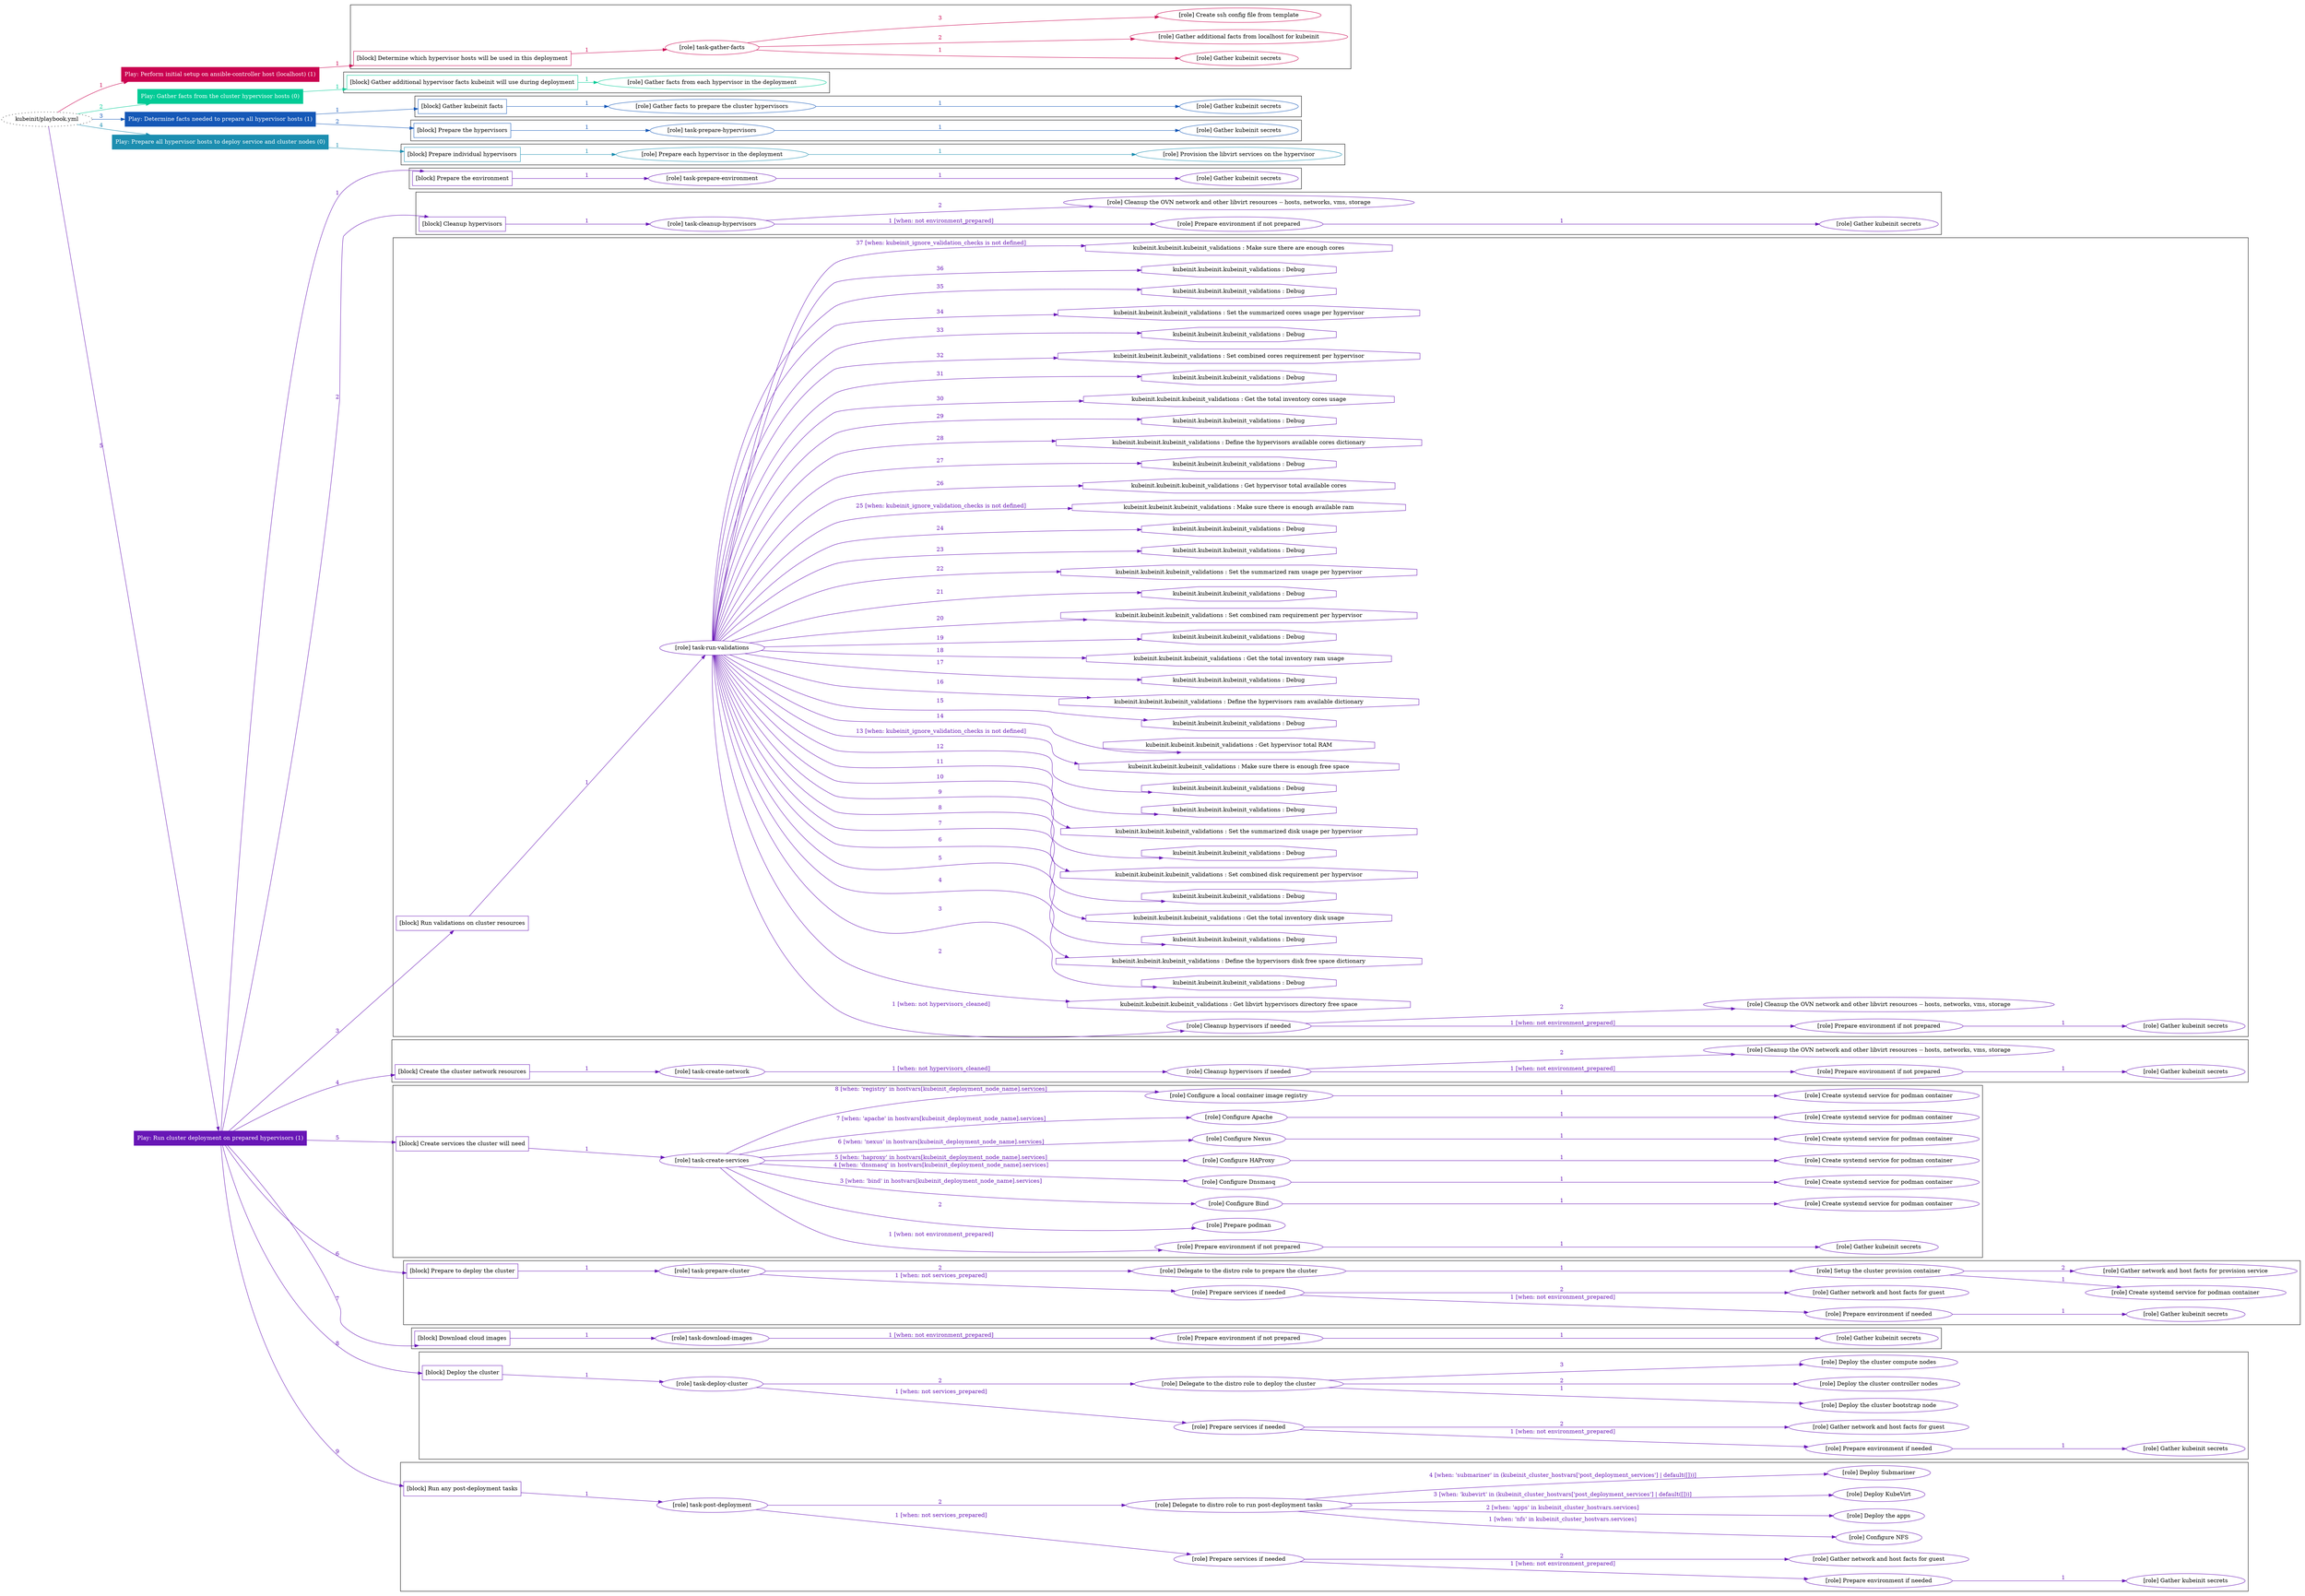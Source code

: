 digraph {
	graph [concentrate=true ordering=in rankdir=LR ratio=fill]
	edge [esep=5 sep=10]
	"kubeinit/playbook.yml" [URL="/home/runner/work/kubeinit/kubeinit/kubeinit/playbook.yml" id=playbook_4b9fd398 style=dotted]
	"kubeinit/playbook.yml" -> play_5aa6f167 [label="1 " color="#ca0250" fontcolor="#ca0250" id=edge_0cb4ade7 labeltooltip="1 " tooltip="1 "]
	subgraph "Play: Perform initial setup on ansible-controller host (localhost) (1)" {
		play_5aa6f167 [label="Play: Perform initial setup on ansible-controller host (localhost) (1)" URL="/home/runner/work/kubeinit/kubeinit/kubeinit/playbook.yml" color="#ca0250" fontcolor="#ffffff" id=play_5aa6f167 shape=box style=filled tooltip=localhost]
		play_5aa6f167 -> block_854b59ae [label=1 color="#ca0250" fontcolor="#ca0250" id=edge_62a5d558 labeltooltip=1 tooltip=1]
		subgraph cluster_block_854b59ae {
			block_854b59ae [label="[block] Determine which hypervisor hosts will be used in this deployment" URL="/home/runner/work/kubeinit/kubeinit/kubeinit/playbook.yml" color="#ca0250" id=block_854b59ae labeltooltip="Determine which hypervisor hosts will be used in this deployment" shape=box tooltip="Determine which hypervisor hosts will be used in this deployment"]
			block_854b59ae -> role_42f59975 [label="1 " color="#ca0250" fontcolor="#ca0250" id=edge_74d5188b labeltooltip="1 " tooltip="1 "]
			subgraph "task-gather-facts" {
				role_42f59975 [label="[role] task-gather-facts" URL="/home/runner/work/kubeinit/kubeinit/kubeinit/playbook.yml" color="#ca0250" id=role_42f59975 tooltip="task-gather-facts"]
				role_42f59975 -> role_5605d926 [label="1 " color="#ca0250" fontcolor="#ca0250" id=edge_da28fc6e labeltooltip="1 " tooltip="1 "]
				subgraph "Gather kubeinit secrets" {
					role_5605d926 [label="[role] Gather kubeinit secrets" URL="/home/runner/.ansible/collections/ansible_collections/kubeinit/kubeinit/roles/kubeinit_prepare/tasks/build_hypervisors_group.yml" color="#ca0250" id=role_5605d926 tooltip="Gather kubeinit secrets"]
				}
				role_42f59975 -> role_4a106a6d [label="2 " color="#ca0250" fontcolor="#ca0250" id=edge_69b5c161 labeltooltip="2 " tooltip="2 "]
				subgraph "Gather additional facts from localhost for kubeinit" {
					role_4a106a6d [label="[role] Gather additional facts from localhost for kubeinit" URL="/home/runner/.ansible/collections/ansible_collections/kubeinit/kubeinit/roles/kubeinit_prepare/tasks/build_hypervisors_group.yml" color="#ca0250" id=role_4a106a6d tooltip="Gather additional facts from localhost for kubeinit"]
				}
				role_42f59975 -> role_3ba9b33e [label="3 " color="#ca0250" fontcolor="#ca0250" id=edge_893f7b3b labeltooltip="3 " tooltip="3 "]
				subgraph "Create ssh config file from template" {
					role_3ba9b33e [label="[role] Create ssh config file from template" URL="/home/runner/.ansible/collections/ansible_collections/kubeinit/kubeinit/roles/kubeinit_prepare/tasks/build_hypervisors_group.yml" color="#ca0250" id=role_3ba9b33e tooltip="Create ssh config file from template"]
				}
			}
		}
	}
	"kubeinit/playbook.yml" -> play_45c9241d [label="2 " color="#01cb96" fontcolor="#01cb96" id=edge_920a8e58 labeltooltip="2 " tooltip="2 "]
	subgraph "Play: Gather facts from the cluster hypervisor hosts (0)" {
		play_45c9241d [label="Play: Gather facts from the cluster hypervisor hosts (0)" URL="/home/runner/work/kubeinit/kubeinit/kubeinit/playbook.yml" color="#01cb96" fontcolor="#ffffff" id=play_45c9241d shape=box style=filled tooltip="Play: Gather facts from the cluster hypervisor hosts (0)"]
		play_45c9241d -> block_fe515e55 [label=1 color="#01cb96" fontcolor="#01cb96" id=edge_72567057 labeltooltip=1 tooltip=1]
		subgraph cluster_block_fe515e55 {
			block_fe515e55 [label="[block] Gather additional hypervisor facts kubeinit will use during deployment" URL="/home/runner/work/kubeinit/kubeinit/kubeinit/playbook.yml" color="#01cb96" id=block_fe515e55 labeltooltip="Gather additional hypervisor facts kubeinit will use during deployment" shape=box tooltip="Gather additional hypervisor facts kubeinit will use during deployment"]
			block_fe515e55 -> role_fd2550eb [label="1 " color="#01cb96" fontcolor="#01cb96" id=edge_604b3c95 labeltooltip="1 " tooltip="1 "]
			subgraph "Gather facts from each hypervisor in the deployment" {
				role_fd2550eb [label="[role] Gather facts from each hypervisor in the deployment" URL="/home/runner/work/kubeinit/kubeinit/kubeinit/playbook.yml" color="#01cb96" id=role_fd2550eb tooltip="Gather facts from each hypervisor in the deployment"]
			}
		}
	}
	"kubeinit/playbook.yml" -> play_176a9fb2 [label="3 " color="#1558b7" fontcolor="#1558b7" id=edge_0153c66b labeltooltip="3 " tooltip="3 "]
	subgraph "Play: Determine facts needed to prepare all hypervisor hosts (1)" {
		play_176a9fb2 [label="Play: Determine facts needed to prepare all hypervisor hosts (1)" URL="/home/runner/work/kubeinit/kubeinit/kubeinit/playbook.yml" color="#1558b7" fontcolor="#ffffff" id=play_176a9fb2 shape=box style=filled tooltip=localhost]
		play_176a9fb2 -> block_7828d097 [label=1 color="#1558b7" fontcolor="#1558b7" id=edge_708eae1b labeltooltip=1 tooltip=1]
		subgraph cluster_block_7828d097 {
			block_7828d097 [label="[block] Gather kubeinit facts" URL="/home/runner/work/kubeinit/kubeinit/kubeinit/playbook.yml" color="#1558b7" id=block_7828d097 labeltooltip="Gather kubeinit facts" shape=box tooltip="Gather kubeinit facts"]
			block_7828d097 -> role_da270662 [label="1 " color="#1558b7" fontcolor="#1558b7" id=edge_841ef7ec labeltooltip="1 " tooltip="1 "]
			subgraph "Gather facts to prepare the cluster hypervisors" {
				role_da270662 [label="[role] Gather facts to prepare the cluster hypervisors" URL="/home/runner/work/kubeinit/kubeinit/kubeinit/playbook.yml" color="#1558b7" id=role_da270662 tooltip="Gather facts to prepare the cluster hypervisors"]
				role_da270662 -> role_55a5bcba [label="1 " color="#1558b7" fontcolor="#1558b7" id=edge_6f4fa51b labeltooltip="1 " tooltip="1 "]
				subgraph "Gather kubeinit secrets" {
					role_55a5bcba [label="[role] Gather kubeinit secrets" URL="/home/runner/.ansible/collections/ansible_collections/kubeinit/kubeinit/roles/kubeinit_prepare/tasks/gather_kubeinit_facts.yml" color="#1558b7" id=role_55a5bcba tooltip="Gather kubeinit secrets"]
				}
			}
		}
		play_176a9fb2 -> block_3b40f51b [label=2 color="#1558b7" fontcolor="#1558b7" id=edge_6f5d68e7 labeltooltip=2 tooltip=2]
		subgraph cluster_block_3b40f51b {
			block_3b40f51b [label="[block] Prepare the hypervisors" URL="/home/runner/work/kubeinit/kubeinit/kubeinit/playbook.yml" color="#1558b7" id=block_3b40f51b labeltooltip="Prepare the hypervisors" shape=box tooltip="Prepare the hypervisors"]
			block_3b40f51b -> role_91fe2e4d [label="1 " color="#1558b7" fontcolor="#1558b7" id=edge_e751c47e labeltooltip="1 " tooltip="1 "]
			subgraph "task-prepare-hypervisors" {
				role_91fe2e4d [label="[role] task-prepare-hypervisors" URL="/home/runner/work/kubeinit/kubeinit/kubeinit/playbook.yml" color="#1558b7" id=role_91fe2e4d tooltip="task-prepare-hypervisors"]
				role_91fe2e4d -> role_b07d0814 [label="1 " color="#1558b7" fontcolor="#1558b7" id=edge_cae427a8 labeltooltip="1 " tooltip="1 "]
				subgraph "Gather kubeinit secrets" {
					role_b07d0814 [label="[role] Gather kubeinit secrets" URL="/home/runner/.ansible/collections/ansible_collections/kubeinit/kubeinit/roles/kubeinit_prepare/tasks/gather_kubeinit_facts.yml" color="#1558b7" id=role_b07d0814 tooltip="Gather kubeinit secrets"]
				}
			}
		}
	}
	"kubeinit/playbook.yml" -> play_38361a0d [label="4 " color="#1c8eb0" fontcolor="#1c8eb0" id=edge_1d2b714d labeltooltip="4 " tooltip="4 "]
	subgraph "Play: Prepare all hypervisor hosts to deploy service and cluster nodes (0)" {
		play_38361a0d [label="Play: Prepare all hypervisor hosts to deploy service and cluster nodes (0)" URL="/home/runner/work/kubeinit/kubeinit/kubeinit/playbook.yml" color="#1c8eb0" fontcolor="#ffffff" id=play_38361a0d shape=box style=filled tooltip="Play: Prepare all hypervisor hosts to deploy service and cluster nodes (0)"]
		play_38361a0d -> block_21098423 [label=1 color="#1c8eb0" fontcolor="#1c8eb0" id=edge_3583b32c labeltooltip=1 tooltip=1]
		subgraph cluster_block_21098423 {
			block_21098423 [label="[block] Prepare individual hypervisors" URL="/home/runner/work/kubeinit/kubeinit/kubeinit/playbook.yml" color="#1c8eb0" id=block_21098423 labeltooltip="Prepare individual hypervisors" shape=box tooltip="Prepare individual hypervisors"]
			block_21098423 -> role_75a0b3d0 [label="1 " color="#1c8eb0" fontcolor="#1c8eb0" id=edge_673a5496 labeltooltip="1 " tooltip="1 "]
			subgraph "Prepare each hypervisor in the deployment" {
				role_75a0b3d0 [label="[role] Prepare each hypervisor in the deployment" URL="/home/runner/work/kubeinit/kubeinit/kubeinit/playbook.yml" color="#1c8eb0" id=role_75a0b3d0 tooltip="Prepare each hypervisor in the deployment"]
				role_75a0b3d0 -> role_06b59ce9 [label="1 " color="#1c8eb0" fontcolor="#1c8eb0" id=edge_34e0ce18 labeltooltip="1 " tooltip="1 "]
				subgraph "Provision the libvirt services on the hypervisor" {
					role_06b59ce9 [label="[role] Provision the libvirt services on the hypervisor" URL="/home/runner/.ansible/collections/ansible_collections/kubeinit/kubeinit/roles/kubeinit_prepare/tasks/prepare_hypervisor.yml" color="#1c8eb0" id=role_06b59ce9 tooltip="Provision the libvirt services on the hypervisor"]
				}
			}
		}
	}
	"kubeinit/playbook.yml" -> play_bd516182 [label="5 " color="#6816b6" fontcolor="#6816b6" id=edge_8b83e8f7 labeltooltip="5 " tooltip="5 "]
	subgraph "Play: Run cluster deployment on prepared hypervisors (1)" {
		play_bd516182 [label="Play: Run cluster deployment on prepared hypervisors (1)" URL="/home/runner/work/kubeinit/kubeinit/kubeinit/playbook.yml" color="#6816b6" fontcolor="#ffffff" id=play_bd516182 shape=box style=filled tooltip=localhost]
		play_bd516182 -> block_13c7fab0 [label=1 color="#6816b6" fontcolor="#6816b6" id=edge_b3aeab70 labeltooltip=1 tooltip=1]
		subgraph cluster_block_13c7fab0 {
			block_13c7fab0 [label="[block] Prepare the environment" URL="/home/runner/work/kubeinit/kubeinit/kubeinit/playbook.yml" color="#6816b6" id=block_13c7fab0 labeltooltip="Prepare the environment" shape=box tooltip="Prepare the environment"]
			block_13c7fab0 -> role_74b79139 [label="1 " color="#6816b6" fontcolor="#6816b6" id=edge_254c5d05 labeltooltip="1 " tooltip="1 "]
			subgraph "task-prepare-environment" {
				role_74b79139 [label="[role] task-prepare-environment" URL="/home/runner/work/kubeinit/kubeinit/kubeinit/playbook.yml" color="#6816b6" id=role_74b79139 tooltip="task-prepare-environment"]
				role_74b79139 -> role_386e4df0 [label="1 " color="#6816b6" fontcolor="#6816b6" id=edge_4edc0239 labeltooltip="1 " tooltip="1 "]
				subgraph "Gather kubeinit secrets" {
					role_386e4df0 [label="[role] Gather kubeinit secrets" URL="/home/runner/.ansible/collections/ansible_collections/kubeinit/kubeinit/roles/kubeinit_prepare/tasks/gather_kubeinit_facts.yml" color="#6816b6" id=role_386e4df0 tooltip="Gather kubeinit secrets"]
				}
			}
		}
		play_bd516182 -> block_70ae5444 [label=2 color="#6816b6" fontcolor="#6816b6" id=edge_146748f3 labeltooltip=2 tooltip=2]
		subgraph cluster_block_70ae5444 {
			block_70ae5444 [label="[block] Cleanup hypervisors" URL="/home/runner/work/kubeinit/kubeinit/kubeinit/playbook.yml" color="#6816b6" id=block_70ae5444 labeltooltip="Cleanup hypervisors" shape=box tooltip="Cleanup hypervisors"]
			block_70ae5444 -> role_b530de18 [label="1 " color="#6816b6" fontcolor="#6816b6" id=edge_2765d1c0 labeltooltip="1 " tooltip="1 "]
			subgraph "task-cleanup-hypervisors" {
				role_b530de18 [label="[role] task-cleanup-hypervisors" URL="/home/runner/work/kubeinit/kubeinit/kubeinit/playbook.yml" color="#6816b6" id=role_b530de18 tooltip="task-cleanup-hypervisors"]
				role_b530de18 -> role_325f6865 [label="1 [when: not environment_prepared]" color="#6816b6" fontcolor="#6816b6" id=edge_c051638f labeltooltip="1 [when: not environment_prepared]" tooltip="1 [when: not environment_prepared]"]
				subgraph "Prepare environment if not prepared" {
					role_325f6865 [label="[role] Prepare environment if not prepared" URL="/home/runner/.ansible/collections/ansible_collections/kubeinit/kubeinit/roles/kubeinit_prepare/tasks/cleanup_hypervisors.yml" color="#6816b6" id=role_325f6865 tooltip="Prepare environment if not prepared"]
					role_325f6865 -> role_c9e31bbd [label="1 " color="#6816b6" fontcolor="#6816b6" id=edge_85bc7268 labeltooltip="1 " tooltip="1 "]
					subgraph "Gather kubeinit secrets" {
						role_c9e31bbd [label="[role] Gather kubeinit secrets" URL="/home/runner/.ansible/collections/ansible_collections/kubeinit/kubeinit/roles/kubeinit_prepare/tasks/gather_kubeinit_facts.yml" color="#6816b6" id=role_c9e31bbd tooltip="Gather kubeinit secrets"]
					}
				}
				role_b530de18 -> role_36edf1bd [label="2 " color="#6816b6" fontcolor="#6816b6" id=edge_ae28cfb3 labeltooltip="2 " tooltip="2 "]
				subgraph "Cleanup the OVN network and other libvirt resources -- hosts, networks, vms, storage" {
					role_36edf1bd [label="[role] Cleanup the OVN network and other libvirt resources -- hosts, networks, vms, storage" URL="/home/runner/.ansible/collections/ansible_collections/kubeinit/kubeinit/roles/kubeinit_prepare/tasks/cleanup_hypervisors.yml" color="#6816b6" id=role_36edf1bd tooltip="Cleanup the OVN network and other libvirt resources -- hosts, networks, vms, storage"]
				}
			}
		}
		play_bd516182 -> block_b627f424 [label=3 color="#6816b6" fontcolor="#6816b6" id=edge_fdb5aedd labeltooltip=3 tooltip=3]
		subgraph cluster_block_b627f424 {
			block_b627f424 [label="[block] Run validations on cluster resources" URL="/home/runner/work/kubeinit/kubeinit/kubeinit/playbook.yml" color="#6816b6" id=block_b627f424 labeltooltip="Run validations on cluster resources" shape=box tooltip="Run validations on cluster resources"]
			block_b627f424 -> role_cc61573e [label="1 " color="#6816b6" fontcolor="#6816b6" id=edge_57f63941 labeltooltip="1 " tooltip="1 "]
			subgraph "task-run-validations" {
				role_cc61573e [label="[role] task-run-validations" URL="/home/runner/work/kubeinit/kubeinit/kubeinit/playbook.yml" color="#6816b6" id=role_cc61573e tooltip="task-run-validations"]
				role_cc61573e -> role_00bc6116 [label="1 [when: not hypervisors_cleaned]" color="#6816b6" fontcolor="#6816b6" id=edge_939a9139 labeltooltip="1 [when: not hypervisors_cleaned]" tooltip="1 [when: not hypervisors_cleaned]"]
				subgraph "Cleanup hypervisors if needed" {
					role_00bc6116 [label="[role] Cleanup hypervisors if needed" URL="/home/runner/.ansible/collections/ansible_collections/kubeinit/kubeinit/roles/kubeinit_validations/tasks/main.yml" color="#6816b6" id=role_00bc6116 tooltip="Cleanup hypervisors if needed"]
					role_00bc6116 -> role_44bd358e [label="1 [when: not environment_prepared]" color="#6816b6" fontcolor="#6816b6" id=edge_cf417a4e labeltooltip="1 [when: not environment_prepared]" tooltip="1 [when: not environment_prepared]"]
					subgraph "Prepare environment if not prepared" {
						role_44bd358e [label="[role] Prepare environment if not prepared" URL="/home/runner/.ansible/collections/ansible_collections/kubeinit/kubeinit/roles/kubeinit_prepare/tasks/cleanup_hypervisors.yml" color="#6816b6" id=role_44bd358e tooltip="Prepare environment if not prepared"]
						role_44bd358e -> role_452023c7 [label="1 " color="#6816b6" fontcolor="#6816b6" id=edge_2aa261da labeltooltip="1 " tooltip="1 "]
						subgraph "Gather kubeinit secrets" {
							role_452023c7 [label="[role] Gather kubeinit secrets" URL="/home/runner/.ansible/collections/ansible_collections/kubeinit/kubeinit/roles/kubeinit_prepare/tasks/gather_kubeinit_facts.yml" color="#6816b6" id=role_452023c7 tooltip="Gather kubeinit secrets"]
						}
					}
					role_00bc6116 -> role_e708c295 [label="2 " color="#6816b6" fontcolor="#6816b6" id=edge_4f2acd7e labeltooltip="2 " tooltip="2 "]
					subgraph "Cleanup the OVN network and other libvirt resources -- hosts, networks, vms, storage" {
						role_e708c295 [label="[role] Cleanup the OVN network and other libvirt resources -- hosts, networks, vms, storage" URL="/home/runner/.ansible/collections/ansible_collections/kubeinit/kubeinit/roles/kubeinit_prepare/tasks/cleanup_hypervisors.yml" color="#6816b6" id=role_e708c295 tooltip="Cleanup the OVN network and other libvirt resources -- hosts, networks, vms, storage"]
					}
				}
				task_55567a0b [label="kubeinit.kubeinit.kubeinit_validations : Get libvirt hypervisors directory free space" URL="/home/runner/.ansible/collections/ansible_collections/kubeinit/kubeinit/roles/kubeinit_validations/tasks/10_libvirt_free_space.yml" color="#6816b6" id=task_55567a0b shape=octagon tooltip="kubeinit.kubeinit.kubeinit_validations : Get libvirt hypervisors directory free space"]
				role_cc61573e -> task_55567a0b [label="2 " color="#6816b6" fontcolor="#6816b6" id=edge_f6e2bf80 labeltooltip="2 " tooltip="2 "]
				task_2e2909ab [label="kubeinit.kubeinit.kubeinit_validations : Debug" URL="/home/runner/.ansible/collections/ansible_collections/kubeinit/kubeinit/roles/kubeinit_validations/tasks/10_libvirt_free_space.yml" color="#6816b6" id=task_2e2909ab shape=octagon tooltip="kubeinit.kubeinit.kubeinit_validations : Debug"]
				role_cc61573e -> task_2e2909ab [label="3 " color="#6816b6" fontcolor="#6816b6" id=edge_645e7d65 labeltooltip="3 " tooltip="3 "]
				task_6ef2705e [label="kubeinit.kubeinit.kubeinit_validations : Define the hypervisors disk free space dictionary" URL="/home/runner/.ansible/collections/ansible_collections/kubeinit/kubeinit/roles/kubeinit_validations/tasks/10_libvirt_free_space.yml" color="#6816b6" id=task_6ef2705e shape=octagon tooltip="kubeinit.kubeinit.kubeinit_validations : Define the hypervisors disk free space dictionary"]
				role_cc61573e -> task_6ef2705e [label="4 " color="#6816b6" fontcolor="#6816b6" id=edge_e88c2c7a labeltooltip="4 " tooltip="4 "]
				task_8aa184dd [label="kubeinit.kubeinit.kubeinit_validations : Debug" URL="/home/runner/.ansible/collections/ansible_collections/kubeinit/kubeinit/roles/kubeinit_validations/tasks/10_libvirt_free_space.yml" color="#6816b6" id=task_8aa184dd shape=octagon tooltip="kubeinit.kubeinit.kubeinit_validations : Debug"]
				role_cc61573e -> task_8aa184dd [label="5 " color="#6816b6" fontcolor="#6816b6" id=edge_fc0e142f labeltooltip="5 " tooltip="5 "]
				task_b91e3d36 [label="kubeinit.kubeinit.kubeinit_validations : Get the total inventory disk usage" URL="/home/runner/.ansible/collections/ansible_collections/kubeinit/kubeinit/roles/kubeinit_validations/tasks/10_libvirt_free_space.yml" color="#6816b6" id=task_b91e3d36 shape=octagon tooltip="kubeinit.kubeinit.kubeinit_validations : Get the total inventory disk usage"]
				role_cc61573e -> task_b91e3d36 [label="6 " color="#6816b6" fontcolor="#6816b6" id=edge_793e1109 labeltooltip="6 " tooltip="6 "]
				task_0fd0cab5 [label="kubeinit.kubeinit.kubeinit_validations : Debug" URL="/home/runner/.ansible/collections/ansible_collections/kubeinit/kubeinit/roles/kubeinit_validations/tasks/10_libvirt_free_space.yml" color="#6816b6" id=task_0fd0cab5 shape=octagon tooltip="kubeinit.kubeinit.kubeinit_validations : Debug"]
				role_cc61573e -> task_0fd0cab5 [label="7 " color="#6816b6" fontcolor="#6816b6" id=edge_a35b8363 labeltooltip="7 " tooltip="7 "]
				task_576ac435 [label="kubeinit.kubeinit.kubeinit_validations : Set combined disk requirement per hypervisor" URL="/home/runner/.ansible/collections/ansible_collections/kubeinit/kubeinit/roles/kubeinit_validations/tasks/10_libvirt_free_space.yml" color="#6816b6" id=task_576ac435 shape=octagon tooltip="kubeinit.kubeinit.kubeinit_validations : Set combined disk requirement per hypervisor"]
				role_cc61573e -> task_576ac435 [label="8 " color="#6816b6" fontcolor="#6816b6" id=edge_cec28c78 labeltooltip="8 " tooltip="8 "]
				task_baad7c75 [label="kubeinit.kubeinit.kubeinit_validations : Debug" URL="/home/runner/.ansible/collections/ansible_collections/kubeinit/kubeinit/roles/kubeinit_validations/tasks/10_libvirt_free_space.yml" color="#6816b6" id=task_baad7c75 shape=octagon tooltip="kubeinit.kubeinit.kubeinit_validations : Debug"]
				role_cc61573e -> task_baad7c75 [label="9 " color="#6816b6" fontcolor="#6816b6" id=edge_00771925 labeltooltip="9 " tooltip="9 "]
				task_2e6d884d [label="kubeinit.kubeinit.kubeinit_validations : Set the summarized disk usage per hypervisor" URL="/home/runner/.ansible/collections/ansible_collections/kubeinit/kubeinit/roles/kubeinit_validations/tasks/10_libvirt_free_space.yml" color="#6816b6" id=task_2e6d884d shape=octagon tooltip="kubeinit.kubeinit.kubeinit_validations : Set the summarized disk usage per hypervisor"]
				role_cc61573e -> task_2e6d884d [label="10 " color="#6816b6" fontcolor="#6816b6" id=edge_b477ce17 labeltooltip="10 " tooltip="10 "]
				task_01632505 [label="kubeinit.kubeinit.kubeinit_validations : Debug" URL="/home/runner/.ansible/collections/ansible_collections/kubeinit/kubeinit/roles/kubeinit_validations/tasks/10_libvirt_free_space.yml" color="#6816b6" id=task_01632505 shape=octagon tooltip="kubeinit.kubeinit.kubeinit_validations : Debug"]
				role_cc61573e -> task_01632505 [label="11 " color="#6816b6" fontcolor="#6816b6" id=edge_c88bf857 labeltooltip="11 " tooltip="11 "]
				task_db698cc4 [label="kubeinit.kubeinit.kubeinit_validations : Debug" URL="/home/runner/.ansible/collections/ansible_collections/kubeinit/kubeinit/roles/kubeinit_validations/tasks/10_libvirt_free_space.yml" color="#6816b6" id=task_db698cc4 shape=octagon tooltip="kubeinit.kubeinit.kubeinit_validations : Debug"]
				role_cc61573e -> task_db698cc4 [label="12 " color="#6816b6" fontcolor="#6816b6" id=edge_89415436 labeltooltip="12 " tooltip="12 "]
				task_417a0967 [label="kubeinit.kubeinit.kubeinit_validations : Make sure there is enough free space" URL="/home/runner/.ansible/collections/ansible_collections/kubeinit/kubeinit/roles/kubeinit_validations/tasks/10_libvirt_free_space.yml" color="#6816b6" id=task_417a0967 shape=octagon tooltip="kubeinit.kubeinit.kubeinit_validations : Make sure there is enough free space"]
				role_cc61573e -> task_417a0967 [label="13 [when: kubeinit_ignore_validation_checks is not defined]" color="#6816b6" fontcolor="#6816b6" id=edge_1d709171 labeltooltip="13 [when: kubeinit_ignore_validation_checks is not defined]" tooltip="13 [when: kubeinit_ignore_validation_checks is not defined]"]
				task_1ab0278b [label="kubeinit.kubeinit.kubeinit_validations : Get hypervisor total RAM" URL="/home/runner/.ansible/collections/ansible_collections/kubeinit/kubeinit/roles/kubeinit_validations/tasks/20_libvirt_available_ram.yml" color="#6816b6" id=task_1ab0278b shape=octagon tooltip="kubeinit.kubeinit.kubeinit_validations : Get hypervisor total RAM"]
				role_cc61573e -> task_1ab0278b [label="14 " color="#6816b6" fontcolor="#6816b6" id=edge_b25f91e8 labeltooltip="14 " tooltip="14 "]
				task_3a724106 [label="kubeinit.kubeinit.kubeinit_validations : Debug" URL="/home/runner/.ansible/collections/ansible_collections/kubeinit/kubeinit/roles/kubeinit_validations/tasks/20_libvirt_available_ram.yml" color="#6816b6" id=task_3a724106 shape=octagon tooltip="kubeinit.kubeinit.kubeinit_validations : Debug"]
				role_cc61573e -> task_3a724106 [label="15 " color="#6816b6" fontcolor="#6816b6" id=edge_5042db72 labeltooltip="15 " tooltip="15 "]
				task_bf6b417f [label="kubeinit.kubeinit.kubeinit_validations : Define the hypervisors ram available dictionary" URL="/home/runner/.ansible/collections/ansible_collections/kubeinit/kubeinit/roles/kubeinit_validations/tasks/20_libvirt_available_ram.yml" color="#6816b6" id=task_bf6b417f shape=octagon tooltip="kubeinit.kubeinit.kubeinit_validations : Define the hypervisors ram available dictionary"]
				role_cc61573e -> task_bf6b417f [label="16 " color="#6816b6" fontcolor="#6816b6" id=edge_826faaa9 labeltooltip="16 " tooltip="16 "]
				task_d750eb15 [label="kubeinit.kubeinit.kubeinit_validations : Debug" URL="/home/runner/.ansible/collections/ansible_collections/kubeinit/kubeinit/roles/kubeinit_validations/tasks/20_libvirt_available_ram.yml" color="#6816b6" id=task_d750eb15 shape=octagon tooltip="kubeinit.kubeinit.kubeinit_validations : Debug"]
				role_cc61573e -> task_d750eb15 [label="17 " color="#6816b6" fontcolor="#6816b6" id=edge_0d24c7f5 labeltooltip="17 " tooltip="17 "]
				task_c18c4d97 [label="kubeinit.kubeinit.kubeinit_validations : Get the total inventory ram usage" URL="/home/runner/.ansible/collections/ansible_collections/kubeinit/kubeinit/roles/kubeinit_validations/tasks/20_libvirt_available_ram.yml" color="#6816b6" id=task_c18c4d97 shape=octagon tooltip="kubeinit.kubeinit.kubeinit_validations : Get the total inventory ram usage"]
				role_cc61573e -> task_c18c4d97 [label="18 " color="#6816b6" fontcolor="#6816b6" id=edge_73d2ee4f labeltooltip="18 " tooltip="18 "]
				task_75c344bb [label="kubeinit.kubeinit.kubeinit_validations : Debug" URL="/home/runner/.ansible/collections/ansible_collections/kubeinit/kubeinit/roles/kubeinit_validations/tasks/20_libvirt_available_ram.yml" color="#6816b6" id=task_75c344bb shape=octagon tooltip="kubeinit.kubeinit.kubeinit_validations : Debug"]
				role_cc61573e -> task_75c344bb [label="19 " color="#6816b6" fontcolor="#6816b6" id=edge_286bf6dd labeltooltip="19 " tooltip="19 "]
				task_62767462 [label="kubeinit.kubeinit.kubeinit_validations : Set combined ram requirement per hypervisor" URL="/home/runner/.ansible/collections/ansible_collections/kubeinit/kubeinit/roles/kubeinit_validations/tasks/20_libvirt_available_ram.yml" color="#6816b6" id=task_62767462 shape=octagon tooltip="kubeinit.kubeinit.kubeinit_validations : Set combined ram requirement per hypervisor"]
				role_cc61573e -> task_62767462 [label="20 " color="#6816b6" fontcolor="#6816b6" id=edge_8bc241ed labeltooltip="20 " tooltip="20 "]
				task_68354b67 [label="kubeinit.kubeinit.kubeinit_validations : Debug" URL="/home/runner/.ansible/collections/ansible_collections/kubeinit/kubeinit/roles/kubeinit_validations/tasks/20_libvirt_available_ram.yml" color="#6816b6" id=task_68354b67 shape=octagon tooltip="kubeinit.kubeinit.kubeinit_validations : Debug"]
				role_cc61573e -> task_68354b67 [label="21 " color="#6816b6" fontcolor="#6816b6" id=edge_55c0530b labeltooltip="21 " tooltip="21 "]
				task_290d8c25 [label="kubeinit.kubeinit.kubeinit_validations : Set the summarized ram usage per hypervisor" URL="/home/runner/.ansible/collections/ansible_collections/kubeinit/kubeinit/roles/kubeinit_validations/tasks/20_libvirt_available_ram.yml" color="#6816b6" id=task_290d8c25 shape=octagon tooltip="kubeinit.kubeinit.kubeinit_validations : Set the summarized ram usage per hypervisor"]
				role_cc61573e -> task_290d8c25 [label="22 " color="#6816b6" fontcolor="#6816b6" id=edge_1ef81804 labeltooltip="22 " tooltip="22 "]
				task_d3d6e7d0 [label="kubeinit.kubeinit.kubeinit_validations : Debug" URL="/home/runner/.ansible/collections/ansible_collections/kubeinit/kubeinit/roles/kubeinit_validations/tasks/20_libvirt_available_ram.yml" color="#6816b6" id=task_d3d6e7d0 shape=octagon tooltip="kubeinit.kubeinit.kubeinit_validations : Debug"]
				role_cc61573e -> task_d3d6e7d0 [label="23 " color="#6816b6" fontcolor="#6816b6" id=edge_6b82c70c labeltooltip="23 " tooltip="23 "]
				task_637d2f7d [label="kubeinit.kubeinit.kubeinit_validations : Debug" URL="/home/runner/.ansible/collections/ansible_collections/kubeinit/kubeinit/roles/kubeinit_validations/tasks/20_libvirt_available_ram.yml" color="#6816b6" id=task_637d2f7d shape=octagon tooltip="kubeinit.kubeinit.kubeinit_validations : Debug"]
				role_cc61573e -> task_637d2f7d [label="24 " color="#6816b6" fontcolor="#6816b6" id=edge_520c77e6 labeltooltip="24 " tooltip="24 "]
				task_4842e416 [label="kubeinit.kubeinit.kubeinit_validations : Make sure there is enough available ram" URL="/home/runner/.ansible/collections/ansible_collections/kubeinit/kubeinit/roles/kubeinit_validations/tasks/20_libvirt_available_ram.yml" color="#6816b6" id=task_4842e416 shape=octagon tooltip="kubeinit.kubeinit.kubeinit_validations : Make sure there is enough available ram"]
				role_cc61573e -> task_4842e416 [label="25 [when: kubeinit_ignore_validation_checks is not defined]" color="#6816b6" fontcolor="#6816b6" id=edge_6cf744dc labeltooltip="25 [when: kubeinit_ignore_validation_checks is not defined]" tooltip="25 [when: kubeinit_ignore_validation_checks is not defined]"]
				task_bd3df171 [label="kubeinit.kubeinit.kubeinit_validations : Get hypervisor total available cores" URL="/home/runner/.ansible/collections/ansible_collections/kubeinit/kubeinit/roles/kubeinit_validations/tasks/30_libvirt_check_cpu_cores.yml" color="#6816b6" id=task_bd3df171 shape=octagon tooltip="kubeinit.kubeinit.kubeinit_validations : Get hypervisor total available cores"]
				role_cc61573e -> task_bd3df171 [label="26 " color="#6816b6" fontcolor="#6816b6" id=edge_beeafd47 labeltooltip="26 " tooltip="26 "]
				task_7e7c1468 [label="kubeinit.kubeinit.kubeinit_validations : Debug" URL="/home/runner/.ansible/collections/ansible_collections/kubeinit/kubeinit/roles/kubeinit_validations/tasks/30_libvirt_check_cpu_cores.yml" color="#6816b6" id=task_7e7c1468 shape=octagon tooltip="kubeinit.kubeinit.kubeinit_validations : Debug"]
				role_cc61573e -> task_7e7c1468 [label="27 " color="#6816b6" fontcolor="#6816b6" id=edge_507ab9ec labeltooltip="27 " tooltip="27 "]
				task_07d42231 [label="kubeinit.kubeinit.kubeinit_validations : Define the hypervisors available cores dictionary" URL="/home/runner/.ansible/collections/ansible_collections/kubeinit/kubeinit/roles/kubeinit_validations/tasks/30_libvirt_check_cpu_cores.yml" color="#6816b6" id=task_07d42231 shape=octagon tooltip="kubeinit.kubeinit.kubeinit_validations : Define the hypervisors available cores dictionary"]
				role_cc61573e -> task_07d42231 [label="28 " color="#6816b6" fontcolor="#6816b6" id=edge_ca60a115 labeltooltip="28 " tooltip="28 "]
				task_69afa181 [label="kubeinit.kubeinit.kubeinit_validations : Debug" URL="/home/runner/.ansible/collections/ansible_collections/kubeinit/kubeinit/roles/kubeinit_validations/tasks/30_libvirt_check_cpu_cores.yml" color="#6816b6" id=task_69afa181 shape=octagon tooltip="kubeinit.kubeinit.kubeinit_validations : Debug"]
				role_cc61573e -> task_69afa181 [label="29 " color="#6816b6" fontcolor="#6816b6" id=edge_b8e75343 labeltooltip="29 " tooltip="29 "]
				task_be5fa4fc [label="kubeinit.kubeinit.kubeinit_validations : Get the total inventory cores usage" URL="/home/runner/.ansible/collections/ansible_collections/kubeinit/kubeinit/roles/kubeinit_validations/tasks/30_libvirt_check_cpu_cores.yml" color="#6816b6" id=task_be5fa4fc shape=octagon tooltip="kubeinit.kubeinit.kubeinit_validations : Get the total inventory cores usage"]
				role_cc61573e -> task_be5fa4fc [label="30 " color="#6816b6" fontcolor="#6816b6" id=edge_3803daa7 labeltooltip="30 " tooltip="30 "]
				task_c3c1fe03 [label="kubeinit.kubeinit.kubeinit_validations : Debug" URL="/home/runner/.ansible/collections/ansible_collections/kubeinit/kubeinit/roles/kubeinit_validations/tasks/30_libvirt_check_cpu_cores.yml" color="#6816b6" id=task_c3c1fe03 shape=octagon tooltip="kubeinit.kubeinit.kubeinit_validations : Debug"]
				role_cc61573e -> task_c3c1fe03 [label="31 " color="#6816b6" fontcolor="#6816b6" id=edge_6f356b14 labeltooltip="31 " tooltip="31 "]
				task_cb5af905 [label="kubeinit.kubeinit.kubeinit_validations : Set combined cores requirement per hypervisor" URL="/home/runner/.ansible/collections/ansible_collections/kubeinit/kubeinit/roles/kubeinit_validations/tasks/30_libvirt_check_cpu_cores.yml" color="#6816b6" id=task_cb5af905 shape=octagon tooltip="kubeinit.kubeinit.kubeinit_validations : Set combined cores requirement per hypervisor"]
				role_cc61573e -> task_cb5af905 [label="32 " color="#6816b6" fontcolor="#6816b6" id=edge_3c2d3615 labeltooltip="32 " tooltip="32 "]
				task_b25f3c36 [label="kubeinit.kubeinit.kubeinit_validations : Debug" URL="/home/runner/.ansible/collections/ansible_collections/kubeinit/kubeinit/roles/kubeinit_validations/tasks/30_libvirt_check_cpu_cores.yml" color="#6816b6" id=task_b25f3c36 shape=octagon tooltip="kubeinit.kubeinit.kubeinit_validations : Debug"]
				role_cc61573e -> task_b25f3c36 [label="33 " color="#6816b6" fontcolor="#6816b6" id=edge_b4bdab8d labeltooltip="33 " tooltip="33 "]
				task_ece2a715 [label="kubeinit.kubeinit.kubeinit_validations : Set the summarized cores usage per hypervisor" URL="/home/runner/.ansible/collections/ansible_collections/kubeinit/kubeinit/roles/kubeinit_validations/tasks/30_libvirt_check_cpu_cores.yml" color="#6816b6" id=task_ece2a715 shape=octagon tooltip="kubeinit.kubeinit.kubeinit_validations : Set the summarized cores usage per hypervisor"]
				role_cc61573e -> task_ece2a715 [label="34 " color="#6816b6" fontcolor="#6816b6" id=edge_bafcd1a4 labeltooltip="34 " tooltip="34 "]
				task_16689c69 [label="kubeinit.kubeinit.kubeinit_validations : Debug" URL="/home/runner/.ansible/collections/ansible_collections/kubeinit/kubeinit/roles/kubeinit_validations/tasks/30_libvirt_check_cpu_cores.yml" color="#6816b6" id=task_16689c69 shape=octagon tooltip="kubeinit.kubeinit.kubeinit_validations : Debug"]
				role_cc61573e -> task_16689c69 [label="35 " color="#6816b6" fontcolor="#6816b6" id=edge_8bb0cbb0 labeltooltip="35 " tooltip="35 "]
				task_716f1dbd [label="kubeinit.kubeinit.kubeinit_validations : Debug" URL="/home/runner/.ansible/collections/ansible_collections/kubeinit/kubeinit/roles/kubeinit_validations/tasks/30_libvirt_check_cpu_cores.yml" color="#6816b6" id=task_716f1dbd shape=octagon tooltip="kubeinit.kubeinit.kubeinit_validations : Debug"]
				role_cc61573e -> task_716f1dbd [label="36 " color="#6816b6" fontcolor="#6816b6" id=edge_c6593bc3 labeltooltip="36 " tooltip="36 "]
				task_a2a8ab71 [label="kubeinit.kubeinit.kubeinit_validations : Make sure there are enough cores" URL="/home/runner/.ansible/collections/ansible_collections/kubeinit/kubeinit/roles/kubeinit_validations/tasks/30_libvirt_check_cpu_cores.yml" color="#6816b6" id=task_a2a8ab71 shape=octagon tooltip="kubeinit.kubeinit.kubeinit_validations : Make sure there are enough cores"]
				role_cc61573e -> task_a2a8ab71 [label="37 [when: kubeinit_ignore_validation_checks is not defined]" color="#6816b6" fontcolor="#6816b6" id=edge_b0878a70 labeltooltip="37 [when: kubeinit_ignore_validation_checks is not defined]" tooltip="37 [when: kubeinit_ignore_validation_checks is not defined]"]
			}
		}
		play_bd516182 -> block_887adeac [label=4 color="#6816b6" fontcolor="#6816b6" id=edge_c29f1ab4 labeltooltip=4 tooltip=4]
		subgraph cluster_block_887adeac {
			block_887adeac [label="[block] Create the cluster network resources" URL="/home/runner/work/kubeinit/kubeinit/kubeinit/playbook.yml" color="#6816b6" id=block_887adeac labeltooltip="Create the cluster network resources" shape=box tooltip="Create the cluster network resources"]
			block_887adeac -> role_81bbc936 [label="1 " color="#6816b6" fontcolor="#6816b6" id=edge_bcece531 labeltooltip="1 " tooltip="1 "]
			subgraph "task-create-network" {
				role_81bbc936 [label="[role] task-create-network" URL="/home/runner/work/kubeinit/kubeinit/kubeinit/playbook.yml" color="#6816b6" id=role_81bbc936 tooltip="task-create-network"]
				role_81bbc936 -> role_160a4609 [label="1 [when: not hypervisors_cleaned]" color="#6816b6" fontcolor="#6816b6" id=edge_f8f9935b labeltooltip="1 [when: not hypervisors_cleaned]" tooltip="1 [when: not hypervisors_cleaned]"]
				subgraph "Cleanup hypervisors if needed" {
					role_160a4609 [label="[role] Cleanup hypervisors if needed" URL="/home/runner/.ansible/collections/ansible_collections/kubeinit/kubeinit/roles/kubeinit_libvirt/tasks/create_network.yml" color="#6816b6" id=role_160a4609 tooltip="Cleanup hypervisors if needed"]
					role_160a4609 -> role_718b2751 [label="1 [when: not environment_prepared]" color="#6816b6" fontcolor="#6816b6" id=edge_908021a4 labeltooltip="1 [when: not environment_prepared]" tooltip="1 [when: not environment_prepared]"]
					subgraph "Prepare environment if not prepared" {
						role_718b2751 [label="[role] Prepare environment if not prepared" URL="/home/runner/.ansible/collections/ansible_collections/kubeinit/kubeinit/roles/kubeinit_prepare/tasks/cleanup_hypervisors.yml" color="#6816b6" id=role_718b2751 tooltip="Prepare environment if not prepared"]
						role_718b2751 -> role_f9828924 [label="1 " color="#6816b6" fontcolor="#6816b6" id=edge_37bbfc88 labeltooltip="1 " tooltip="1 "]
						subgraph "Gather kubeinit secrets" {
							role_f9828924 [label="[role] Gather kubeinit secrets" URL="/home/runner/.ansible/collections/ansible_collections/kubeinit/kubeinit/roles/kubeinit_prepare/tasks/gather_kubeinit_facts.yml" color="#6816b6" id=role_f9828924 tooltip="Gather kubeinit secrets"]
						}
					}
					role_160a4609 -> role_5a09e352 [label="2 " color="#6816b6" fontcolor="#6816b6" id=edge_ce3705ee labeltooltip="2 " tooltip="2 "]
					subgraph "Cleanup the OVN network and other libvirt resources -- hosts, networks, vms, storage" {
						role_5a09e352 [label="[role] Cleanup the OVN network and other libvirt resources -- hosts, networks, vms, storage" URL="/home/runner/.ansible/collections/ansible_collections/kubeinit/kubeinit/roles/kubeinit_prepare/tasks/cleanup_hypervisors.yml" color="#6816b6" id=role_5a09e352 tooltip="Cleanup the OVN network and other libvirt resources -- hosts, networks, vms, storage"]
					}
				}
			}
		}
		play_bd516182 -> block_bb646206 [label=5 color="#6816b6" fontcolor="#6816b6" id=edge_e57f1ec0 labeltooltip=5 tooltip=5]
		subgraph cluster_block_bb646206 {
			block_bb646206 [label="[block] Create services the cluster will need" URL="/home/runner/work/kubeinit/kubeinit/kubeinit/playbook.yml" color="#6816b6" id=block_bb646206 labeltooltip="Create services the cluster will need" shape=box tooltip="Create services the cluster will need"]
			block_bb646206 -> role_8ff62b80 [label="1 " color="#6816b6" fontcolor="#6816b6" id=edge_052fbd5a labeltooltip="1 " tooltip="1 "]
			subgraph "task-create-services" {
				role_8ff62b80 [label="[role] task-create-services" URL="/home/runner/work/kubeinit/kubeinit/kubeinit/playbook.yml" color="#6816b6" id=role_8ff62b80 tooltip="task-create-services"]
				role_8ff62b80 -> role_c07b630a [label="1 [when: not environment_prepared]" color="#6816b6" fontcolor="#6816b6" id=edge_d1706f8e labeltooltip="1 [when: not environment_prepared]" tooltip="1 [when: not environment_prepared]"]
				subgraph "Prepare environment if not prepared" {
					role_c07b630a [label="[role] Prepare environment if not prepared" URL="/home/runner/.ansible/collections/ansible_collections/kubeinit/kubeinit/roles/kubeinit_services/tasks/main.yml" color="#6816b6" id=role_c07b630a tooltip="Prepare environment if not prepared"]
					role_c07b630a -> role_2a38ffbc [label="1 " color="#6816b6" fontcolor="#6816b6" id=edge_9bce8034 labeltooltip="1 " tooltip="1 "]
					subgraph "Gather kubeinit secrets" {
						role_2a38ffbc [label="[role] Gather kubeinit secrets" URL="/home/runner/.ansible/collections/ansible_collections/kubeinit/kubeinit/roles/kubeinit_prepare/tasks/gather_kubeinit_facts.yml" color="#6816b6" id=role_2a38ffbc tooltip="Gather kubeinit secrets"]
					}
				}
				role_8ff62b80 -> role_cd496068 [label="2 " color="#6816b6" fontcolor="#6816b6" id=edge_0891b307 labeltooltip="2 " tooltip="2 "]
				subgraph "Prepare podman" {
					role_cd496068 [label="[role] Prepare podman" URL="/home/runner/.ansible/collections/ansible_collections/kubeinit/kubeinit/roles/kubeinit_services/tasks/00_create_service_pod.yml" color="#6816b6" id=role_cd496068 tooltip="Prepare podman"]
				}
				role_8ff62b80 -> role_5ad589f2 [label="3 [when: 'bind' in hostvars[kubeinit_deployment_node_name].services]" color="#6816b6" fontcolor="#6816b6" id=edge_a0302fb0 labeltooltip="3 [when: 'bind' in hostvars[kubeinit_deployment_node_name].services]" tooltip="3 [when: 'bind' in hostvars[kubeinit_deployment_node_name].services]"]
				subgraph "Configure Bind" {
					role_5ad589f2 [label="[role] Configure Bind" URL="/home/runner/.ansible/collections/ansible_collections/kubeinit/kubeinit/roles/kubeinit_services/tasks/start_services_containers.yml" color="#6816b6" id=role_5ad589f2 tooltip="Configure Bind"]
					role_5ad589f2 -> role_a67bd1e8 [label="1 " color="#6816b6" fontcolor="#6816b6" id=edge_a7aa58f8 labeltooltip="1 " tooltip="1 "]
					subgraph "Create systemd service for podman container" {
						role_a67bd1e8 [label="[role] Create systemd service for podman container" URL="/home/runner/.ansible/collections/ansible_collections/kubeinit/kubeinit/roles/kubeinit_bind/tasks/main.yml" color="#6816b6" id=role_a67bd1e8 tooltip="Create systemd service for podman container"]
					}
				}
				role_8ff62b80 -> role_4dc3b0f0 [label="4 [when: 'dnsmasq' in hostvars[kubeinit_deployment_node_name].services]" color="#6816b6" fontcolor="#6816b6" id=edge_c5386d9e labeltooltip="4 [when: 'dnsmasq' in hostvars[kubeinit_deployment_node_name].services]" tooltip="4 [when: 'dnsmasq' in hostvars[kubeinit_deployment_node_name].services]"]
				subgraph "Configure Dnsmasq" {
					role_4dc3b0f0 [label="[role] Configure Dnsmasq" URL="/home/runner/.ansible/collections/ansible_collections/kubeinit/kubeinit/roles/kubeinit_services/tasks/start_services_containers.yml" color="#6816b6" id=role_4dc3b0f0 tooltip="Configure Dnsmasq"]
					role_4dc3b0f0 -> role_34f950cf [label="1 " color="#6816b6" fontcolor="#6816b6" id=edge_b97d62ad labeltooltip="1 " tooltip="1 "]
					subgraph "Create systemd service for podman container" {
						role_34f950cf [label="[role] Create systemd service for podman container" URL="/home/runner/.ansible/collections/ansible_collections/kubeinit/kubeinit/roles/kubeinit_dnsmasq/tasks/main.yml" color="#6816b6" id=role_34f950cf tooltip="Create systemd service for podman container"]
					}
				}
				role_8ff62b80 -> role_4e262e09 [label="5 [when: 'haproxy' in hostvars[kubeinit_deployment_node_name].services]" color="#6816b6" fontcolor="#6816b6" id=edge_50f6ca15 labeltooltip="5 [when: 'haproxy' in hostvars[kubeinit_deployment_node_name].services]" tooltip="5 [when: 'haproxy' in hostvars[kubeinit_deployment_node_name].services]"]
				subgraph "Configure HAProxy" {
					role_4e262e09 [label="[role] Configure HAProxy" URL="/home/runner/.ansible/collections/ansible_collections/kubeinit/kubeinit/roles/kubeinit_services/tasks/start_services_containers.yml" color="#6816b6" id=role_4e262e09 tooltip="Configure HAProxy"]
					role_4e262e09 -> role_536ada19 [label="1 " color="#6816b6" fontcolor="#6816b6" id=edge_711442c9 labeltooltip="1 " tooltip="1 "]
					subgraph "Create systemd service for podman container" {
						role_536ada19 [label="[role] Create systemd service for podman container" URL="/home/runner/.ansible/collections/ansible_collections/kubeinit/kubeinit/roles/kubeinit_haproxy/tasks/main.yml" color="#6816b6" id=role_536ada19 tooltip="Create systemd service for podman container"]
					}
				}
				role_8ff62b80 -> role_e79d11a4 [label="6 [when: 'nexus' in hostvars[kubeinit_deployment_node_name].services]" color="#6816b6" fontcolor="#6816b6" id=edge_804cf1ad labeltooltip="6 [when: 'nexus' in hostvars[kubeinit_deployment_node_name].services]" tooltip="6 [when: 'nexus' in hostvars[kubeinit_deployment_node_name].services]"]
				subgraph "Configure Nexus" {
					role_e79d11a4 [label="[role] Configure Nexus" URL="/home/runner/.ansible/collections/ansible_collections/kubeinit/kubeinit/roles/kubeinit_services/tasks/start_services_containers.yml" color="#6816b6" id=role_e79d11a4 tooltip="Configure Nexus"]
					role_e79d11a4 -> role_e9bf2905 [label="1 " color="#6816b6" fontcolor="#6816b6" id=edge_fb4cf349 labeltooltip="1 " tooltip="1 "]
					subgraph "Create systemd service for podman container" {
						role_e9bf2905 [label="[role] Create systemd service for podman container" URL="/home/runner/.ansible/collections/ansible_collections/kubeinit/kubeinit/roles/kubeinit_nexus/tasks/main.yml" color="#6816b6" id=role_e9bf2905 tooltip="Create systemd service for podman container"]
					}
				}
				role_8ff62b80 -> role_e9a6e636 [label="7 [when: 'apache' in hostvars[kubeinit_deployment_node_name].services]" color="#6816b6" fontcolor="#6816b6" id=edge_9868369a labeltooltip="7 [when: 'apache' in hostvars[kubeinit_deployment_node_name].services]" tooltip="7 [when: 'apache' in hostvars[kubeinit_deployment_node_name].services]"]
				subgraph "Configure Apache" {
					role_e9a6e636 [label="[role] Configure Apache" URL="/home/runner/.ansible/collections/ansible_collections/kubeinit/kubeinit/roles/kubeinit_services/tasks/start_services_containers.yml" color="#6816b6" id=role_e9a6e636 tooltip="Configure Apache"]
					role_e9a6e636 -> role_18da3dfe [label="1 " color="#6816b6" fontcolor="#6816b6" id=edge_275f8a92 labeltooltip="1 " tooltip="1 "]
					subgraph "Create systemd service for podman container" {
						role_18da3dfe [label="[role] Create systemd service for podman container" URL="/home/runner/.ansible/collections/ansible_collections/kubeinit/kubeinit/roles/kubeinit_apache/tasks/main.yml" color="#6816b6" id=role_18da3dfe tooltip="Create systemd service for podman container"]
					}
				}
				role_8ff62b80 -> role_43ede5a6 [label="8 [when: 'registry' in hostvars[kubeinit_deployment_node_name].services]" color="#6816b6" fontcolor="#6816b6" id=edge_3f5d2266 labeltooltip="8 [when: 'registry' in hostvars[kubeinit_deployment_node_name].services]" tooltip="8 [when: 'registry' in hostvars[kubeinit_deployment_node_name].services]"]
				subgraph "Configure a local container image registry" {
					role_43ede5a6 [label="[role] Configure a local container image registry" URL="/home/runner/.ansible/collections/ansible_collections/kubeinit/kubeinit/roles/kubeinit_services/tasks/start_services_containers.yml" color="#6816b6" id=role_43ede5a6 tooltip="Configure a local container image registry"]
					role_43ede5a6 -> role_90f15834 [label="1 " color="#6816b6" fontcolor="#6816b6" id=edge_865ed1fb labeltooltip="1 " tooltip="1 "]
					subgraph "Create systemd service for podman container" {
						role_90f15834 [label="[role] Create systemd service for podman container" URL="/home/runner/.ansible/collections/ansible_collections/kubeinit/kubeinit/roles/kubeinit_registry/tasks/main.yml" color="#6816b6" id=role_90f15834 tooltip="Create systemd service for podman container"]
					}
				}
			}
		}
		play_bd516182 -> block_417c66de [label=6 color="#6816b6" fontcolor="#6816b6" id=edge_133e0dec labeltooltip=6 tooltip=6]
		subgraph cluster_block_417c66de {
			block_417c66de [label="[block] Prepare to deploy the cluster" URL="/home/runner/work/kubeinit/kubeinit/kubeinit/playbook.yml" color="#6816b6" id=block_417c66de labeltooltip="Prepare to deploy the cluster" shape=box tooltip="Prepare to deploy the cluster"]
			block_417c66de -> role_7cabed80 [label="1 " color="#6816b6" fontcolor="#6816b6" id=edge_bcc40871 labeltooltip="1 " tooltip="1 "]
			subgraph "task-prepare-cluster" {
				role_7cabed80 [label="[role] task-prepare-cluster" URL="/home/runner/work/kubeinit/kubeinit/kubeinit/playbook.yml" color="#6816b6" id=role_7cabed80 tooltip="task-prepare-cluster"]
				role_7cabed80 -> role_538a3b97 [label="1 [when: not services_prepared]" color="#6816b6" fontcolor="#6816b6" id=edge_daf20bc7 labeltooltip="1 [when: not services_prepared]" tooltip="1 [when: not services_prepared]"]
				subgraph "Prepare services if needed" {
					role_538a3b97 [label="[role] Prepare services if needed" URL="/home/runner/.ansible/collections/ansible_collections/kubeinit/kubeinit/roles/kubeinit_prepare/tasks/prepare_cluster.yml" color="#6816b6" id=role_538a3b97 tooltip="Prepare services if needed"]
					role_538a3b97 -> role_b0b87ab5 [label="1 [when: not environment_prepared]" color="#6816b6" fontcolor="#6816b6" id=edge_c05f26e7 labeltooltip="1 [when: not environment_prepared]" tooltip="1 [when: not environment_prepared]"]
					subgraph "Prepare environment if needed" {
						role_b0b87ab5 [label="[role] Prepare environment if needed" URL="/home/runner/.ansible/collections/ansible_collections/kubeinit/kubeinit/roles/kubeinit_services/tasks/prepare_services.yml" color="#6816b6" id=role_b0b87ab5 tooltip="Prepare environment if needed"]
						role_b0b87ab5 -> role_5bafab1d [label="1 " color="#6816b6" fontcolor="#6816b6" id=edge_f1edb607 labeltooltip="1 " tooltip="1 "]
						subgraph "Gather kubeinit secrets" {
							role_5bafab1d [label="[role] Gather kubeinit secrets" URL="/home/runner/.ansible/collections/ansible_collections/kubeinit/kubeinit/roles/kubeinit_prepare/tasks/gather_kubeinit_facts.yml" color="#6816b6" id=role_5bafab1d tooltip="Gather kubeinit secrets"]
						}
					}
					role_538a3b97 -> role_ca54324f [label="2 " color="#6816b6" fontcolor="#6816b6" id=edge_d58fa337 labeltooltip="2 " tooltip="2 "]
					subgraph "Gather network and host facts for guest" {
						role_ca54324f [label="[role] Gather network and host facts for guest" URL="/home/runner/.ansible/collections/ansible_collections/kubeinit/kubeinit/roles/kubeinit_services/tasks/prepare_services.yml" color="#6816b6" id=role_ca54324f tooltip="Gather network and host facts for guest"]
					}
				}
				role_7cabed80 -> role_b722a4f9 [label="2 " color="#6816b6" fontcolor="#6816b6" id=edge_c121473b labeltooltip="2 " tooltip="2 "]
				subgraph "Delegate to the distro role to prepare the cluster" {
					role_b722a4f9 [label="[role] Delegate to the distro role to prepare the cluster" URL="/home/runner/.ansible/collections/ansible_collections/kubeinit/kubeinit/roles/kubeinit_prepare/tasks/prepare_cluster.yml" color="#6816b6" id=role_b722a4f9 tooltip="Delegate to the distro role to prepare the cluster"]
					role_b722a4f9 -> role_84e92219 [label="1 " color="#6816b6" fontcolor="#6816b6" id=edge_9ef5c1f1 labeltooltip="1 " tooltip="1 "]
					subgraph "Setup the cluster provision container" {
						role_84e92219 [label="[role] Setup the cluster provision container" URL="/home/runner/.ansible/collections/ansible_collections/kubeinit/kubeinit/roles/kubeinit_okd/tasks/prepare_cluster.yml" color="#6816b6" id=role_84e92219 tooltip="Setup the cluster provision container"]
						role_84e92219 -> role_6085e2bf [label="1 " color="#6816b6" fontcolor="#6816b6" id=edge_ef32a23a labeltooltip="1 " tooltip="1 "]
						subgraph "Create systemd service for podman container" {
							role_6085e2bf [label="[role] Create systemd service for podman container" URL="/home/runner/.ansible/collections/ansible_collections/kubeinit/kubeinit/roles/kubeinit_services/tasks/create_provision_container.yml" color="#6816b6" id=role_6085e2bf tooltip="Create systemd service for podman container"]
						}
						role_84e92219 -> role_17bf4257 [label="2 " color="#6816b6" fontcolor="#6816b6" id=edge_aff78ec5 labeltooltip="2 " tooltip="2 "]
						subgraph "Gather network and host facts for provision service" {
							role_17bf4257 [label="[role] Gather network and host facts for provision service" URL="/home/runner/.ansible/collections/ansible_collections/kubeinit/kubeinit/roles/kubeinit_services/tasks/create_provision_container.yml" color="#6816b6" id=role_17bf4257 tooltip="Gather network and host facts for provision service"]
						}
					}
				}
			}
		}
		play_bd516182 -> block_00760a7f [label=7 color="#6816b6" fontcolor="#6816b6" id=edge_81cdc840 labeltooltip=7 tooltip=7]
		subgraph cluster_block_00760a7f {
			block_00760a7f [label="[block] Download cloud images" URL="/home/runner/work/kubeinit/kubeinit/kubeinit/playbook.yml" color="#6816b6" id=block_00760a7f labeltooltip="Download cloud images" shape=box tooltip="Download cloud images"]
			block_00760a7f -> role_b5513ea4 [label="1 " color="#6816b6" fontcolor="#6816b6" id=edge_ccd67792 labeltooltip="1 " tooltip="1 "]
			subgraph "task-download-images" {
				role_b5513ea4 [label="[role] task-download-images" URL="/home/runner/work/kubeinit/kubeinit/kubeinit/playbook.yml" color="#6816b6" id=role_b5513ea4 tooltip="task-download-images"]
				role_b5513ea4 -> role_c2f97ffa [label="1 [when: not environment_prepared]" color="#6816b6" fontcolor="#6816b6" id=edge_8f68c20c labeltooltip="1 [when: not environment_prepared]" tooltip="1 [when: not environment_prepared]"]
				subgraph "Prepare environment if not prepared" {
					role_c2f97ffa [label="[role] Prepare environment if not prepared" URL="/home/runner/.ansible/collections/ansible_collections/kubeinit/kubeinit/roles/kubeinit_libvirt/tasks/download_cloud_images.yml" color="#6816b6" id=role_c2f97ffa tooltip="Prepare environment if not prepared"]
					role_c2f97ffa -> role_83e47ff4 [label="1 " color="#6816b6" fontcolor="#6816b6" id=edge_59b1b527 labeltooltip="1 " tooltip="1 "]
					subgraph "Gather kubeinit secrets" {
						role_83e47ff4 [label="[role] Gather kubeinit secrets" URL="/home/runner/.ansible/collections/ansible_collections/kubeinit/kubeinit/roles/kubeinit_prepare/tasks/gather_kubeinit_facts.yml" color="#6816b6" id=role_83e47ff4 tooltip="Gather kubeinit secrets"]
					}
				}
			}
		}
		play_bd516182 -> block_4c113568 [label=8 color="#6816b6" fontcolor="#6816b6" id=edge_9ec509cb labeltooltip=8 tooltip=8]
		subgraph cluster_block_4c113568 {
			block_4c113568 [label="[block] Deploy the cluster" URL="/home/runner/work/kubeinit/kubeinit/kubeinit/playbook.yml" color="#6816b6" id=block_4c113568 labeltooltip="Deploy the cluster" shape=box tooltip="Deploy the cluster"]
			block_4c113568 -> role_f75afdf0 [label="1 " color="#6816b6" fontcolor="#6816b6" id=edge_e37be1db labeltooltip="1 " tooltip="1 "]
			subgraph "task-deploy-cluster" {
				role_f75afdf0 [label="[role] task-deploy-cluster" URL="/home/runner/work/kubeinit/kubeinit/kubeinit/playbook.yml" color="#6816b6" id=role_f75afdf0 tooltip="task-deploy-cluster"]
				role_f75afdf0 -> role_b495c0b9 [label="1 [when: not services_prepared]" color="#6816b6" fontcolor="#6816b6" id=edge_cc5ff32b labeltooltip="1 [when: not services_prepared]" tooltip="1 [when: not services_prepared]"]
				subgraph "Prepare services if needed" {
					role_b495c0b9 [label="[role] Prepare services if needed" URL="/home/runner/.ansible/collections/ansible_collections/kubeinit/kubeinit/roles/kubeinit_prepare/tasks/deploy_cluster.yml" color="#6816b6" id=role_b495c0b9 tooltip="Prepare services if needed"]
					role_b495c0b9 -> role_5df87a28 [label="1 [when: not environment_prepared]" color="#6816b6" fontcolor="#6816b6" id=edge_c3c4b877 labeltooltip="1 [when: not environment_prepared]" tooltip="1 [when: not environment_prepared]"]
					subgraph "Prepare environment if needed" {
						role_5df87a28 [label="[role] Prepare environment if needed" URL="/home/runner/.ansible/collections/ansible_collections/kubeinit/kubeinit/roles/kubeinit_services/tasks/prepare_services.yml" color="#6816b6" id=role_5df87a28 tooltip="Prepare environment if needed"]
						role_5df87a28 -> role_bfb7e237 [label="1 " color="#6816b6" fontcolor="#6816b6" id=edge_22724e0d labeltooltip="1 " tooltip="1 "]
						subgraph "Gather kubeinit secrets" {
							role_bfb7e237 [label="[role] Gather kubeinit secrets" URL="/home/runner/.ansible/collections/ansible_collections/kubeinit/kubeinit/roles/kubeinit_prepare/tasks/gather_kubeinit_facts.yml" color="#6816b6" id=role_bfb7e237 tooltip="Gather kubeinit secrets"]
						}
					}
					role_b495c0b9 -> role_7d7052da [label="2 " color="#6816b6" fontcolor="#6816b6" id=edge_ffb72156 labeltooltip="2 " tooltip="2 "]
					subgraph "Gather network and host facts for guest" {
						role_7d7052da [label="[role] Gather network and host facts for guest" URL="/home/runner/.ansible/collections/ansible_collections/kubeinit/kubeinit/roles/kubeinit_services/tasks/prepare_services.yml" color="#6816b6" id=role_7d7052da tooltip="Gather network and host facts for guest"]
					}
				}
				role_f75afdf0 -> role_3610574d [label="2 " color="#6816b6" fontcolor="#6816b6" id=edge_a30b1591 labeltooltip="2 " tooltip="2 "]
				subgraph "Delegate to the distro role to deploy the cluster" {
					role_3610574d [label="[role] Delegate to the distro role to deploy the cluster" URL="/home/runner/.ansible/collections/ansible_collections/kubeinit/kubeinit/roles/kubeinit_prepare/tasks/deploy_cluster.yml" color="#6816b6" id=role_3610574d tooltip="Delegate to the distro role to deploy the cluster"]
					role_3610574d -> role_01a3ed64 [label="1 " color="#6816b6" fontcolor="#6816b6" id=edge_b2e89f2d labeltooltip="1 " tooltip="1 "]
					subgraph "Deploy the cluster bootstrap node" {
						role_01a3ed64 [label="[role] Deploy the cluster bootstrap node" URL="/home/runner/.ansible/collections/ansible_collections/kubeinit/kubeinit/roles/kubeinit_okd/tasks/main.yml" color="#6816b6" id=role_01a3ed64 tooltip="Deploy the cluster bootstrap node"]
					}
					role_3610574d -> role_b46af750 [label="2 " color="#6816b6" fontcolor="#6816b6" id=edge_aa46316c labeltooltip="2 " tooltip="2 "]
					subgraph "Deploy the cluster controller nodes" {
						role_b46af750 [label="[role] Deploy the cluster controller nodes" URL="/home/runner/.ansible/collections/ansible_collections/kubeinit/kubeinit/roles/kubeinit_okd/tasks/main.yml" color="#6816b6" id=role_b46af750 tooltip="Deploy the cluster controller nodes"]
					}
					role_3610574d -> role_345ed806 [label="3 " color="#6816b6" fontcolor="#6816b6" id=edge_2d2467eb labeltooltip="3 " tooltip="3 "]
					subgraph "Deploy the cluster compute nodes" {
						role_345ed806 [label="[role] Deploy the cluster compute nodes" URL="/home/runner/.ansible/collections/ansible_collections/kubeinit/kubeinit/roles/kubeinit_okd/tasks/main.yml" color="#6816b6" id=role_345ed806 tooltip="Deploy the cluster compute nodes"]
					}
				}
			}
		}
		play_bd516182 -> block_5fedec9a [label=9 color="#6816b6" fontcolor="#6816b6" id=edge_cc26b496 labeltooltip=9 tooltip=9]
		subgraph cluster_block_5fedec9a {
			block_5fedec9a [label="[block] Run any post-deployment tasks" URL="/home/runner/work/kubeinit/kubeinit/kubeinit/playbook.yml" color="#6816b6" id=block_5fedec9a labeltooltip="Run any post-deployment tasks" shape=box tooltip="Run any post-deployment tasks"]
			block_5fedec9a -> role_04cf2496 [label="1 " color="#6816b6" fontcolor="#6816b6" id=edge_f603401c labeltooltip="1 " tooltip="1 "]
			subgraph "task-post-deployment" {
				role_04cf2496 [label="[role] task-post-deployment" URL="/home/runner/work/kubeinit/kubeinit/kubeinit/playbook.yml" color="#6816b6" id=role_04cf2496 tooltip="task-post-deployment"]
				role_04cf2496 -> role_618e6724 [label="1 [when: not services_prepared]" color="#6816b6" fontcolor="#6816b6" id=edge_46cae67d labeltooltip="1 [when: not services_prepared]" tooltip="1 [when: not services_prepared]"]
				subgraph "Prepare services if needed" {
					role_618e6724 [label="[role] Prepare services if needed" URL="/home/runner/.ansible/collections/ansible_collections/kubeinit/kubeinit/roles/kubeinit_prepare/tasks/post_deployment.yml" color="#6816b6" id=role_618e6724 tooltip="Prepare services if needed"]
					role_618e6724 -> role_eaa7b084 [label="1 [when: not environment_prepared]" color="#6816b6" fontcolor="#6816b6" id=edge_c3b4f14c labeltooltip="1 [when: not environment_prepared]" tooltip="1 [when: not environment_prepared]"]
					subgraph "Prepare environment if needed" {
						role_eaa7b084 [label="[role] Prepare environment if needed" URL="/home/runner/.ansible/collections/ansible_collections/kubeinit/kubeinit/roles/kubeinit_services/tasks/prepare_services.yml" color="#6816b6" id=role_eaa7b084 tooltip="Prepare environment if needed"]
						role_eaa7b084 -> role_92c3597c [label="1 " color="#6816b6" fontcolor="#6816b6" id=edge_52450c05 labeltooltip="1 " tooltip="1 "]
						subgraph "Gather kubeinit secrets" {
							role_92c3597c [label="[role] Gather kubeinit secrets" URL="/home/runner/.ansible/collections/ansible_collections/kubeinit/kubeinit/roles/kubeinit_prepare/tasks/gather_kubeinit_facts.yml" color="#6816b6" id=role_92c3597c tooltip="Gather kubeinit secrets"]
						}
					}
					role_618e6724 -> role_01e7447a [label="2 " color="#6816b6" fontcolor="#6816b6" id=edge_b813d85b labeltooltip="2 " tooltip="2 "]
					subgraph "Gather network and host facts for guest" {
						role_01e7447a [label="[role] Gather network and host facts for guest" URL="/home/runner/.ansible/collections/ansible_collections/kubeinit/kubeinit/roles/kubeinit_services/tasks/prepare_services.yml" color="#6816b6" id=role_01e7447a tooltip="Gather network and host facts for guest"]
					}
				}
				role_04cf2496 -> role_6e8dd499 [label="2 " color="#6816b6" fontcolor="#6816b6" id=edge_847716ca labeltooltip="2 " tooltip="2 "]
				subgraph "Delegate to distro role to run post-deployment tasks" {
					role_6e8dd499 [label="[role] Delegate to distro role to run post-deployment tasks" URL="/home/runner/.ansible/collections/ansible_collections/kubeinit/kubeinit/roles/kubeinit_prepare/tasks/post_deployment.yml" color="#6816b6" id=role_6e8dd499 tooltip="Delegate to distro role to run post-deployment tasks"]
					role_6e8dd499 -> role_e931ffad [label="1 [when: 'nfs' in kubeinit_cluster_hostvars.services]" color="#6816b6" fontcolor="#6816b6" id=edge_2df14355 labeltooltip="1 [when: 'nfs' in kubeinit_cluster_hostvars.services]" tooltip="1 [when: 'nfs' in kubeinit_cluster_hostvars.services]"]
					subgraph "Configure NFS" {
						role_e931ffad [label="[role] Configure NFS" URL="/home/runner/.ansible/collections/ansible_collections/kubeinit/kubeinit/roles/kubeinit_okd/tasks/post_deployment_tasks.yml" color="#6816b6" id=role_e931ffad tooltip="Configure NFS"]
					}
					role_6e8dd499 -> role_825fcab2 [label="2 [when: 'apps' in kubeinit_cluster_hostvars.services]" color="#6816b6" fontcolor="#6816b6" id=edge_ad754a90 labeltooltip="2 [when: 'apps' in kubeinit_cluster_hostvars.services]" tooltip="2 [when: 'apps' in kubeinit_cluster_hostvars.services]"]
					subgraph "Deploy the apps" {
						role_825fcab2 [label="[role] Deploy the apps" URL="/home/runner/.ansible/collections/ansible_collections/kubeinit/kubeinit/roles/kubeinit_okd/tasks/post_deployment_tasks.yml" color="#6816b6" id=role_825fcab2 tooltip="Deploy the apps"]
					}
					role_6e8dd499 -> role_ec2cb77d [label="3 [when: 'kubevirt' in (kubeinit_cluster_hostvars['post_deployment_services'] | default([]))]" color="#6816b6" fontcolor="#6816b6" id=edge_5b2bc353 labeltooltip="3 [when: 'kubevirt' in (kubeinit_cluster_hostvars['post_deployment_services'] | default([]))]" tooltip="3 [when: 'kubevirt' in (kubeinit_cluster_hostvars['post_deployment_services'] | default([]))]"]
					subgraph "Deploy KubeVirt" {
						role_ec2cb77d [label="[role] Deploy KubeVirt" URL="/home/runner/.ansible/collections/ansible_collections/kubeinit/kubeinit/roles/kubeinit_okd/tasks/post_deployment_tasks.yml" color="#6816b6" id=role_ec2cb77d tooltip="Deploy KubeVirt"]
					}
					role_6e8dd499 -> role_45401365 [label="4 [when: 'submariner' in (kubeinit_cluster_hostvars['post_deployment_services'] | default([]))]" color="#6816b6" fontcolor="#6816b6" id=edge_b78dfbf3 labeltooltip="4 [when: 'submariner' in (kubeinit_cluster_hostvars['post_deployment_services'] | default([]))]" tooltip="4 [when: 'submariner' in (kubeinit_cluster_hostvars['post_deployment_services'] | default([]))]"]
					subgraph "Deploy Submariner" {
						role_45401365 [label="[role] Deploy Submariner" URL="/home/runner/.ansible/collections/ansible_collections/kubeinit/kubeinit/roles/kubeinit_okd/tasks/post_deployment_tasks.yml" color="#6816b6" id=role_45401365 tooltip="Deploy Submariner"]
					}
				}
			}
		}
	}
}
